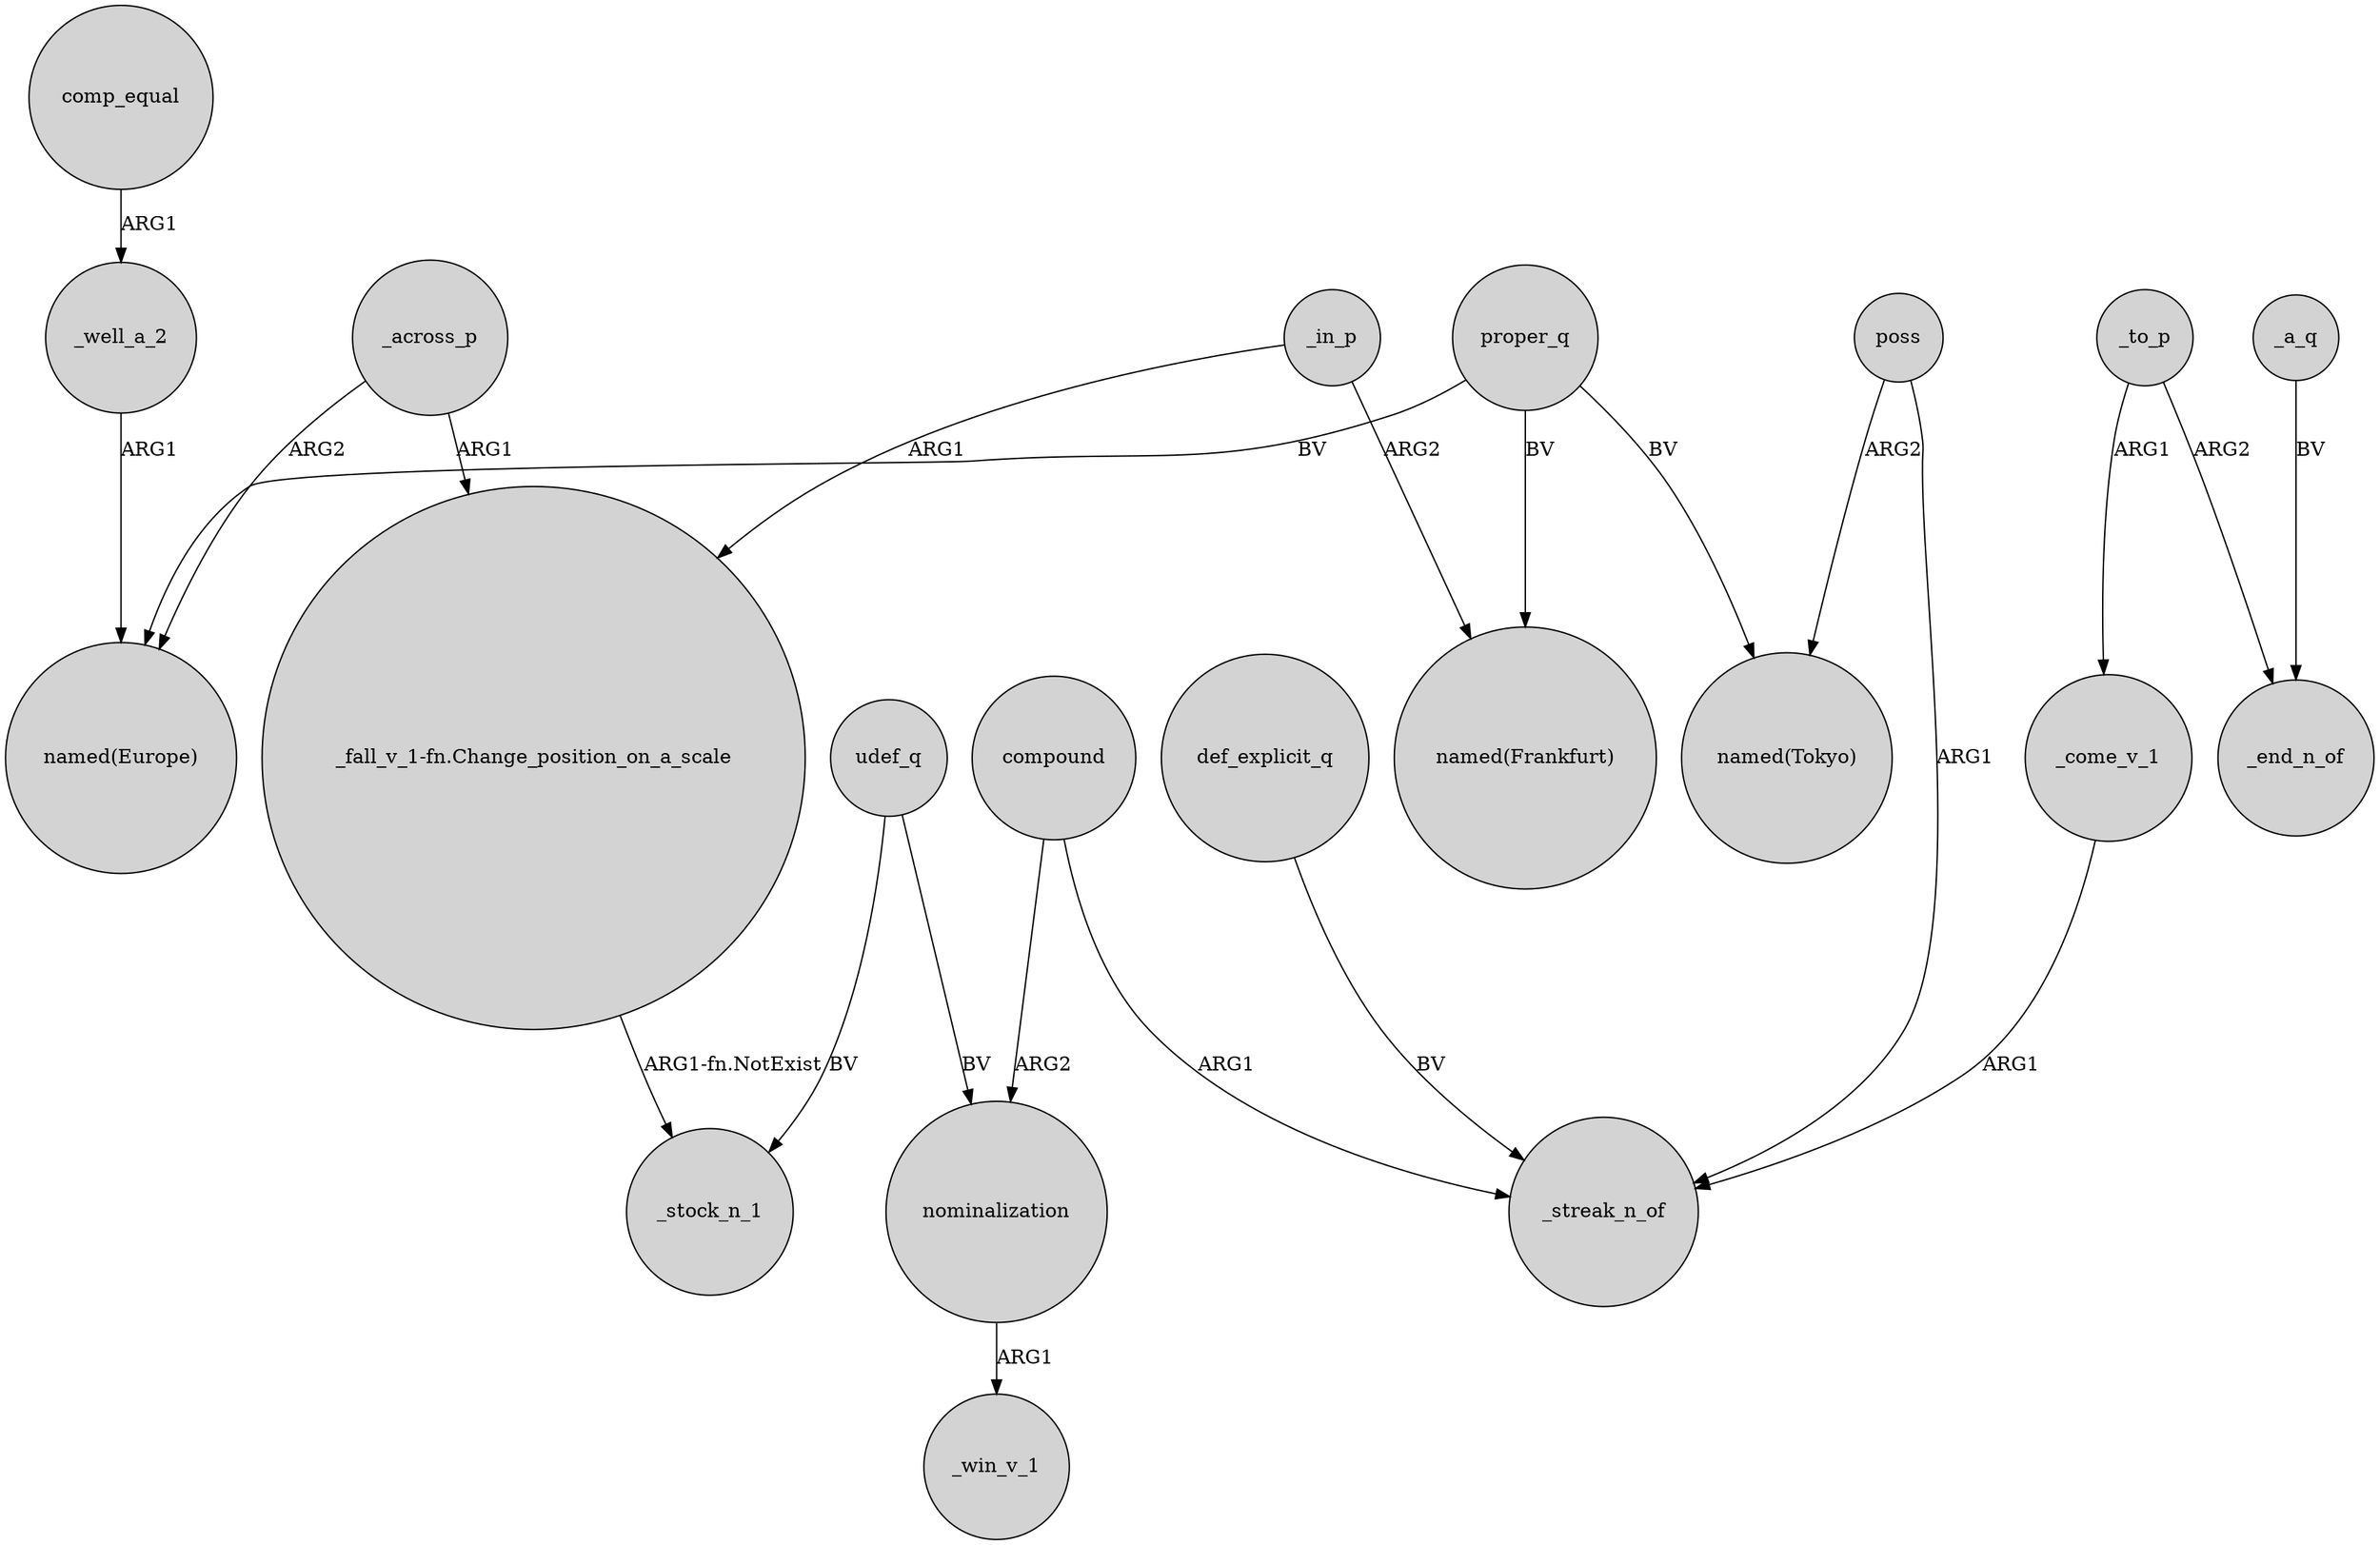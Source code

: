 digraph {
	node [shape=circle style=filled]
	comp_equal -> _well_a_2 [label=ARG1]
	"_fall_v_1-fn.Change_position_on_a_scale" -> _stock_n_1 [label="ARG1-fn.NotExist"]
	def_explicit_q -> _streak_n_of [label=BV]
	compound -> _streak_n_of [label=ARG1]
	_to_p -> _come_v_1 [label=ARG1]
	_in_p -> "named(Frankfurt)" [label=ARG2]
	_a_q -> _end_n_of [label=BV]
	compound -> nominalization [label=ARG2]
	_across_p -> "_fall_v_1-fn.Change_position_on_a_scale" [label=ARG1]
	proper_q -> "named(Tokyo)" [label=BV]
	proper_q -> "named(Frankfurt)" [label=BV]
	_to_p -> _end_n_of [label=ARG2]
	udef_q -> _stock_n_1 [label=BV]
	_come_v_1 -> _streak_n_of [label=ARG1]
	poss -> _streak_n_of [label=ARG1]
	nominalization -> _win_v_1 [label=ARG1]
	proper_q -> "named(Europe)" [label=BV]
	udef_q -> nominalization [label=BV]
	_well_a_2 -> "named(Europe)" [label=ARG1]
	_in_p -> "_fall_v_1-fn.Change_position_on_a_scale" [label=ARG1]
	_across_p -> "named(Europe)" [label=ARG2]
	poss -> "named(Tokyo)" [label=ARG2]
}
